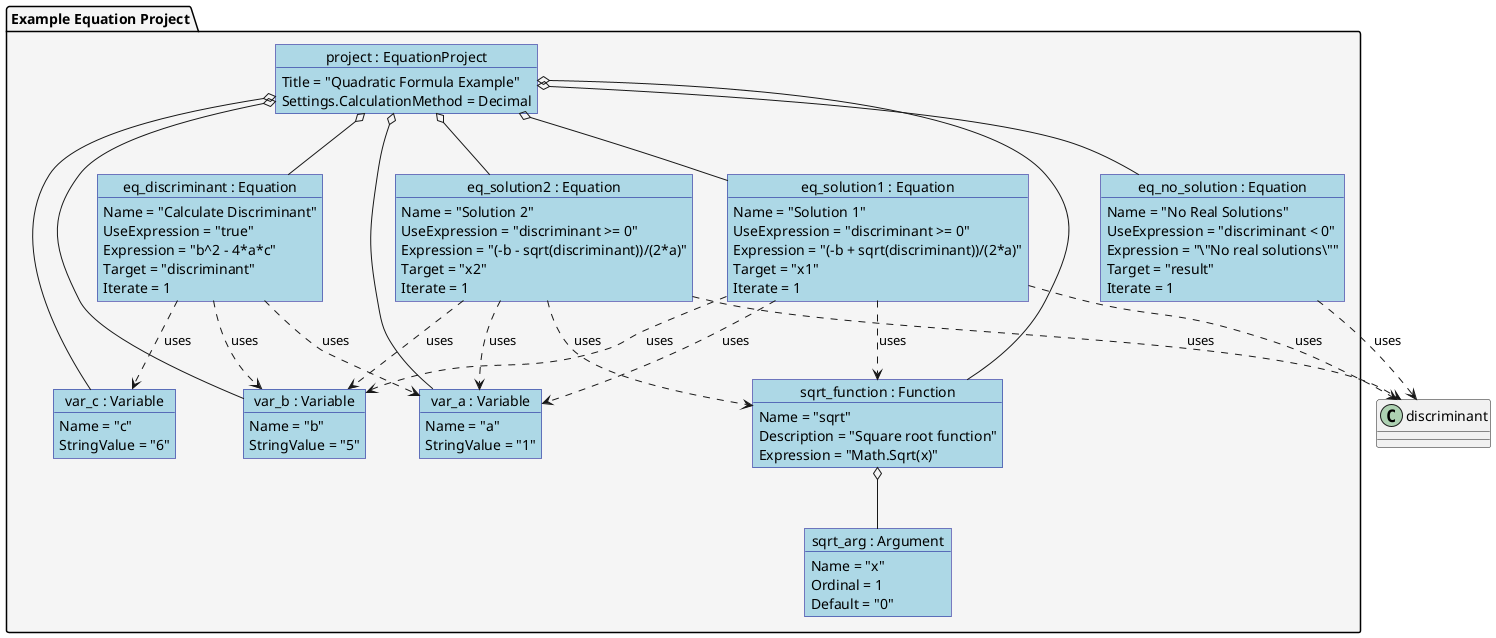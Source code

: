 @startuml EquationSolver Object Diagram

skinparam objectBackgroundColor LightBlue
skinparam objectBorderColor DarkBlue
skinparam packageBackgroundColor WhiteSmoke

package "Example Equation Project" {
  object "project : EquationProject" as project {
    Title = "Quadratic Formula Example"
    Settings.CalculationMethod = Decimal
  }
  
  object "var_a : Variable" as var_a {
    Name = "a"
    StringValue = "1"
  }
  
  object "var_b : Variable" as var_b {
    Name = "b"
    StringValue = "5"
  }
  
  object "var_c : Variable" as var_c {
    Name = "c"
    StringValue = "6"
  }
  
  object "eq_discriminant : Equation" as eq_discriminant {
    Name = "Calculate Discriminant"
    UseExpression = "true"
    Expression = "b^2 - 4*a*c"
    Target = "discriminant"
    Iterate = 1
  }
  
  object "eq_solution1 : Equation" as eq_solution1 {
    Name = "Solution 1"
    UseExpression = "discriminant >= 0"
    Expression = "(-b + sqrt(discriminant))/(2*a)"
    Target = "x1"
    Iterate = 1
  }
  
  object "eq_solution2 : Equation" as eq_solution2 {
    Name = "Solution 2"
    UseExpression = "discriminant >= 0"
    Expression = "(-b - sqrt(discriminant))/(2*a)"
    Target = "x2"
    Iterate = 1
  }
  
  object "eq_no_solution : Equation" as eq_no_solution {
    Name = "No Real Solutions"
    UseExpression = "discriminant < 0"
    Expression = "\"No real solutions\""
    Target = "result"
    Iterate = 1
  }
  
  object "sqrt_function : Function" as sqrt_function {
    Name = "sqrt"
    Description = "Square root function"
    Expression = "Math.Sqrt(x)"
  }
  
  object "sqrt_arg : Argument" as sqrt_arg {
    Name = "x"
    Ordinal = 1
    Default = "0"
  }
}

project o-- var_a
project o-- var_b
project o-- var_c
project o-- eq_discriminant
project o-- eq_solution1
project o-- eq_solution2
project o-- eq_no_solution
project o-- sqrt_function

sqrt_function o-- sqrt_arg

eq_discriminant ..> var_a : uses
eq_discriminant ..> var_b : uses
eq_discriminant ..> var_c : uses

eq_solution1 ..> "discriminant" : uses
eq_solution1 ..> var_a : uses
eq_solution1 ..> var_b : uses
eq_solution1 ..> sqrt_function : uses

eq_solution2 ..> "discriminant" : uses
eq_solution2 ..> var_a : uses
eq_solution2 ..> var_b : uses
eq_solution2 ..> sqrt_function : uses

eq_no_solution ..> "discriminant" : uses

@enduml